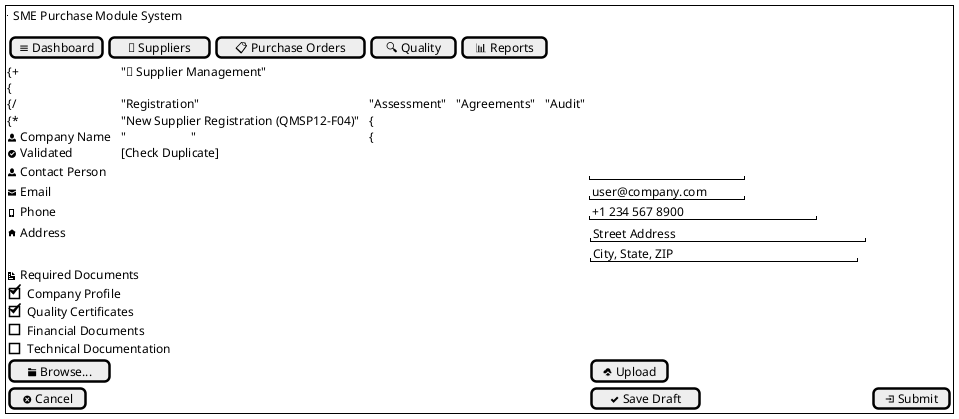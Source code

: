 @startuml "Purchase Module Interactive UI"
salt
{+
{
{^"SME Purchase Module System"}

{
' Main Navigation with Icons
[≡ Dashboard] | [👥 Suppliers] | [📋 Purchase Orders] | [🔍 Quality] | [📊 Reports]
}

{T
' Supplier Management Tab
{+ "👥 Supplier Management"
{
{/ "Registration" | "Assessment" | "Agreements" | "Audit" 

{* "New Supplier Registration (QMSP12-F04)" |
{
<&person> Company Name | "                     " {
<&circle-check> Validated | [Check Duplicate]
}
<&person> Contact Person | "                   "
<&envelope-closed> Email | "user@company.com   "
<&phone> Phone | "+1 234 567 8900             "
<&home> Address | {
"Street Address                    "
"City, State, ZIP                 "
}
<&document> Required Documents
[X] Company Profile
[X] Quality Certificates
[ ] Financial Documents
[ ] Technical Documentation
[<&folder> Browse...] | [<&cloud-upload> Upload]
[<&circle-x> Cancel] | [<&check> Save Draft] | [<&account-login> Submit]
}
}

{* "Supplier Assessment Form (QMSP12-F05)" |
{
<&clipboard> Assessment Date | "2025-06-09"
<&people> Assessed By | ^"John Smith        ▼^"

{#
Category | Rating | Weight | Score
"Quality System" | ^"★★★★☆^" | "30%" | "24/30"
"Technical Capability" | ^"★★★★★^" | "25%" | "25/25"
"Financial Status" | ^"★★★☆☆^" | "20%" | "12/20"
"Delivery Performance" | ^"★★★★☆^" | "15%" | "12/15"
"Customer Service" | ^"★★★★☆^" | "10%" | "8/10"
}

Total Score: | "81/100" | Status: | {#90FF90}"APPROVED"

[<&reload> Reset] | [<&pencil> Edit] | [<&check> Submit]
}
}
|
{+ "📋 Purchase Order"
{
{* "Purchase Order Form (QMSP12-F06)" |
{
<&document> PO Number | "PO-2025-0601" | [<&reload> Generate]
<&calendar> Date | "2025-06-09"
<&person> Supplier | ^"Select Approved Supplier ▼^"

{#
Code | Material | Quantity | Unit Price | Total
"RM001" | ^"Raw Material A^" | "100" | "$50" | "$5,000"
"CP002" | ^"Component B^" | "200" | "$25" | "$5,000"
}
[<&plus> Add Item] | [<&minus> Remove]

Total Amount: | "$10,000" | Currency: | "USD"

[<&print> Print] | [<&folder> Save] | [<&share> Submit for Approval]
}
}
|
{+ "🔍 Quality Control"
{
{* "Incoming Inspection Checklist" |
{
<&box> PO Reference | ^"PO-2025-0601 ▼^"
<&calendar> Inspection Date | "2025-06-09"

Documentation:
[X] Delivery Note
[X] Certificate of Conformity
[X] Test Reports
[ ] Material Safety Data

Visual Inspection:
[X] Packaging Integrity
[X] Product Identification
[X] Quantity Verification
[ ] Physical Damage Check

{#
Parameter | Specification | Actual | Status
"Dimension" | "100±0.5mm" | "100.2mm" | {#90FF90}"PASS"
"Weight" | "500±5g" | "498g" | {#90FF90}"PASS"
"Finish" | "Ra 1.6" | "Ra 1.8" | {#FFB6C1}"FAIL"
}

[<&camera-slr> Photo] | [<&pencil> Note] | [<&x> Reject] | [<&check> Accept]
}
}
}
|
{+ "📊 Performance Dashboard"
{
{* "Key Metrics" |
{
"Active Suppliers:" | "125" | {+10%}
"Critical Suppliers:" | "45" | {-5%}
"Open POs:" | "28" | {+15%}
"Pending Approvals:" | "5"

Quality Metrics (QMSP12-F07):
Quality Score | "▰▰▰▰▰▰▰▰▰▱" | "90%"
Delivery Performance | "▰▰▰▰▰▰▰▰▱▱" | "80%"
Documentation | "▰▰▰▰▰▰▰▰▰▱" | "85%"

[<&graph> Trends] | [<&document> Report] | [<&share> Share]
}
}
}
}
}

{
' Status Bar
<&pulse> Status: | {#90FF90}"Connected to QMS" | <&person> User: | "Admin" | <&clock> Last Updated: | "2025-06-09 14:30"
}
}
@enduml
